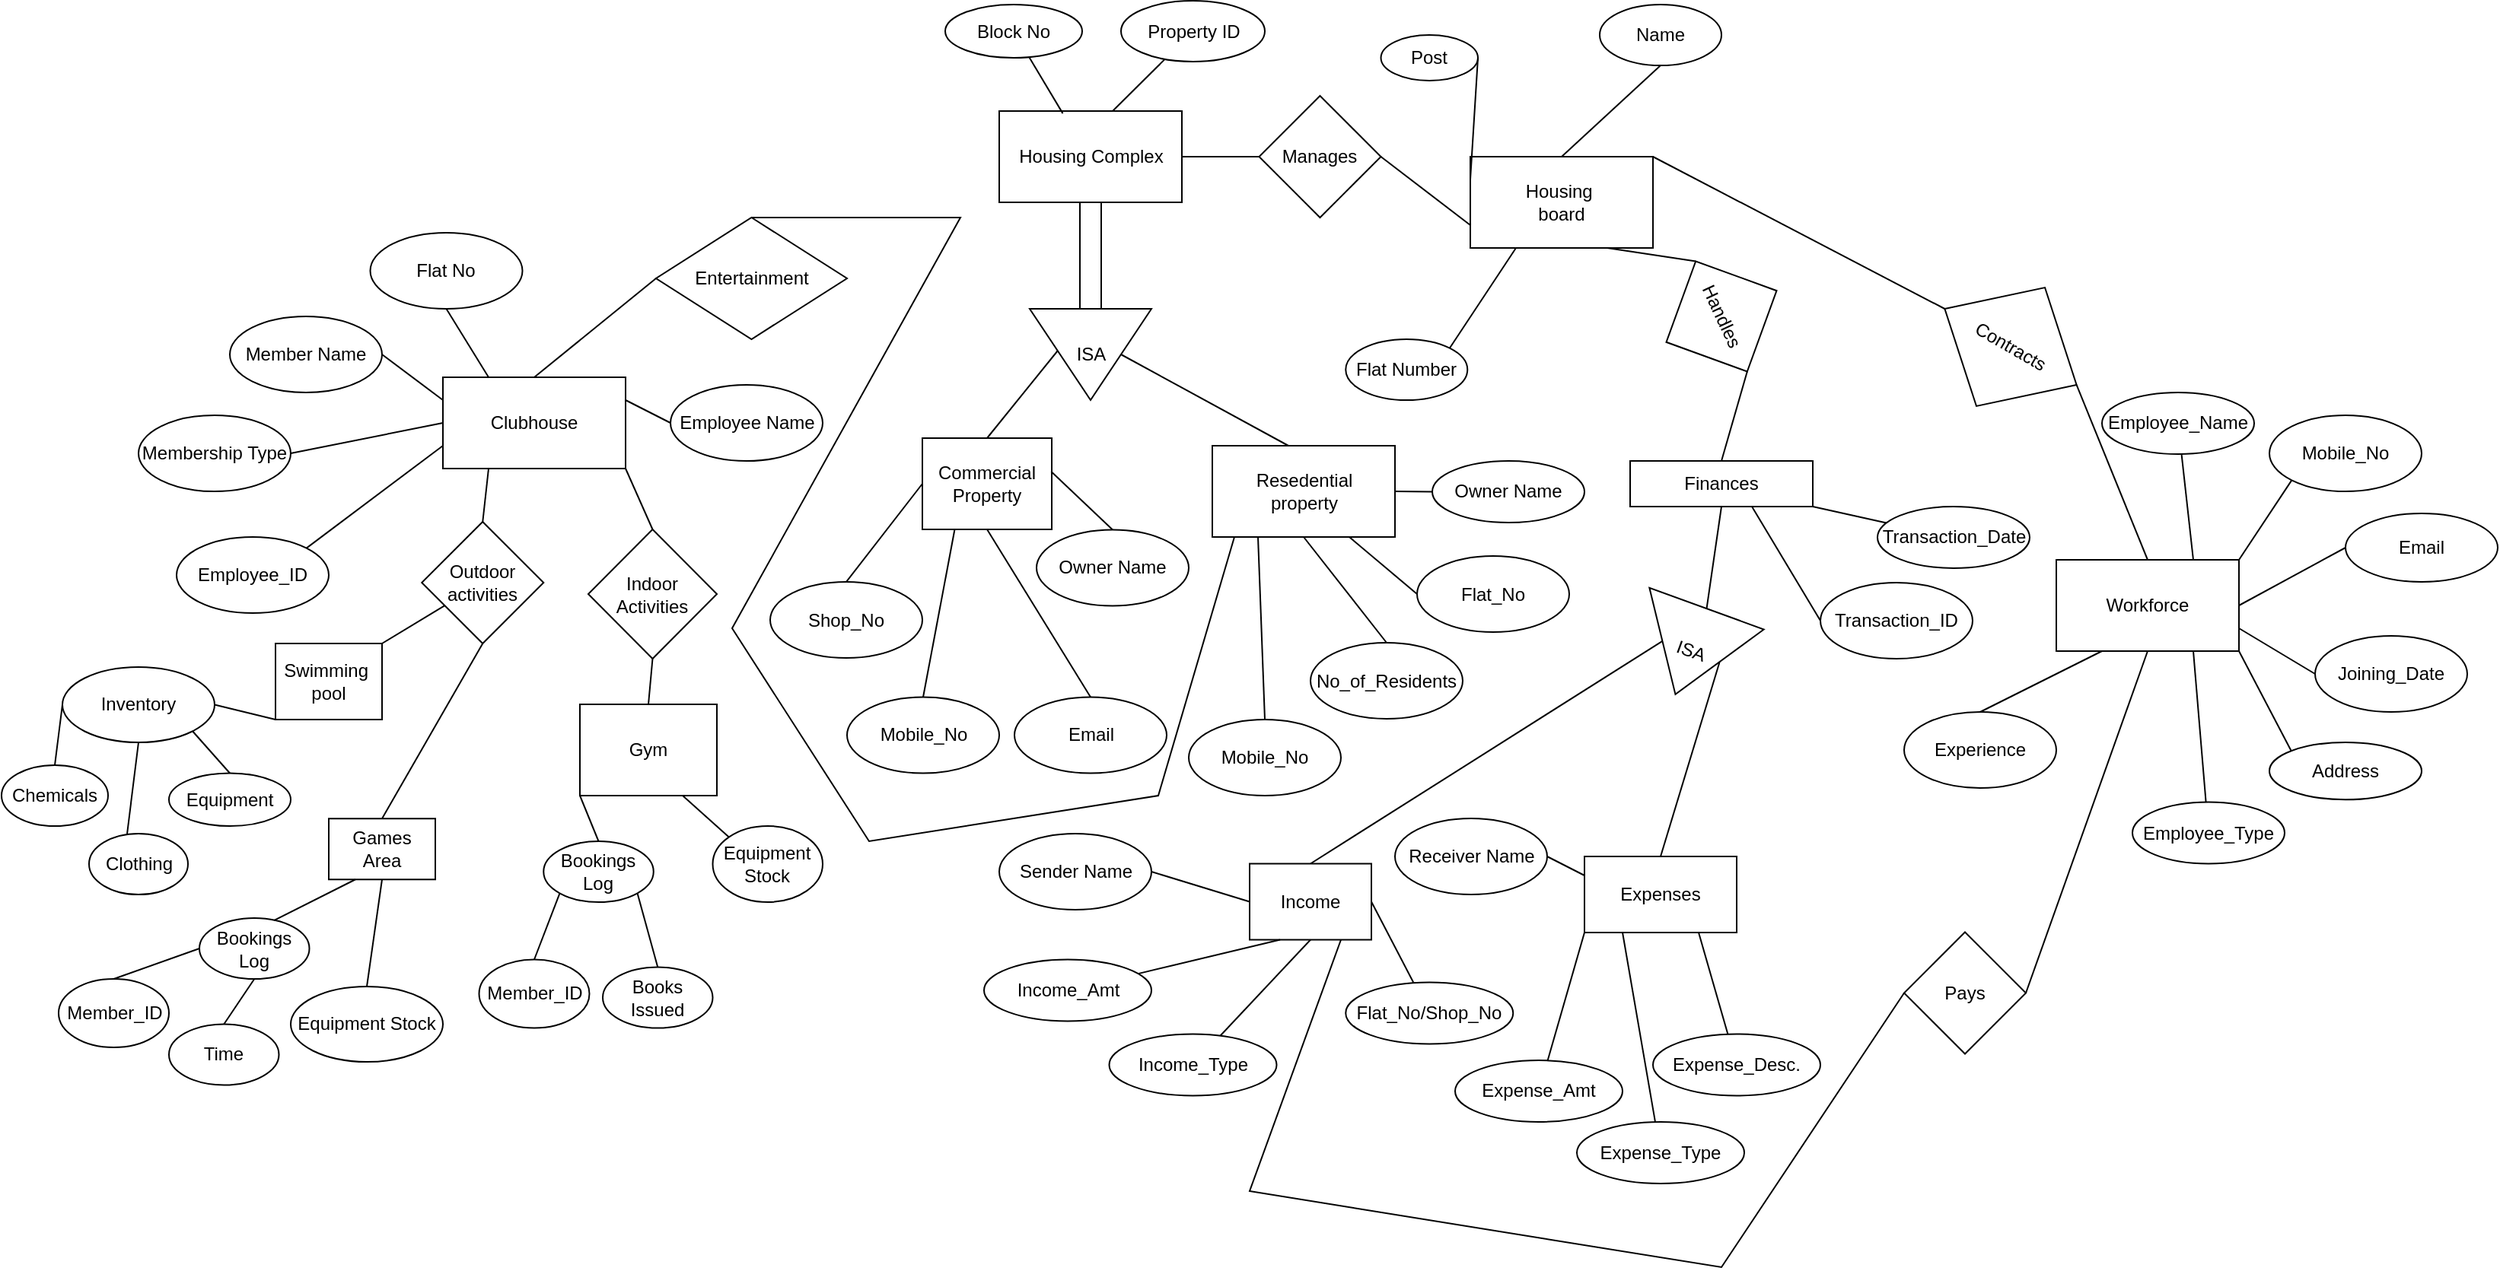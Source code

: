 <mxfile version="20.3.6"><diagram id="GrrqmvzbQlJo8eT6-Izo" name="Page-1"><mxGraphModel dx="3553" dy="5066" grid="1" gridSize="10" guides="1" tooltips="1" connect="1" arrows="1" fold="1" page="1" pageScale="1" pageWidth="850" pageHeight="1100" math="0" shadow="0"><root><mxCell id="0"/><mxCell id="1" parent="0"/><mxCell id="PuVZcGKVGXw3MjjZx_EF-1" value="Housing&amp;nbsp;&lt;br&gt;board" style="rounded=0;whiteSpace=wrap;html=1;" parent="1" vertex="1"><mxGeometry x="145" y="-2310" width="120" height="60" as="geometry"/></mxCell><mxCell id="PuVZcGKVGXw3MjjZx_EF-11" value="Resedential&lt;br&gt;complex" style="rounded=0;whiteSpace=wrap;html=1;" parent="1" vertex="1"><mxGeometry x="-164.5" y="-2340" width="120" height="60" as="geometry"/></mxCell><mxCell id="PuVZcGKVGXw3MjjZx_EF-12" value="" style="shape=link;html=1;rounded=0;width=14;" parent="1" source="PuVZcGKVGXw3MjjZx_EF-11" edge="1"><mxGeometry width="100" relative="1" as="geometry"><mxPoint x="-154.5" y="-2250" as="sourcePoint"/><mxPoint x="-104.5" y="-2210" as="targetPoint"/><Array as="points"><mxPoint x="-104.5" y="-2250"/></Array></mxGeometry></mxCell><mxCell id="PuVZcGKVGXw3MjjZx_EF-16" value="" style="endArrow=none;html=1;rounded=0;exitX=0.5;exitY=0;exitDx=0;exitDy=0;" parent="1" source="PuVZcGKVGXw3MjjZx_EF-18" edge="1"><mxGeometry width="50" height="50" relative="1" as="geometry"><mxPoint x="-214.5" y="-2120" as="sourcePoint"/><mxPoint x="-120" y="-2190" as="targetPoint"/></mxGeometry></mxCell><mxCell id="PuVZcGKVGXw3MjjZx_EF-17" value="" style="endArrow=none;html=1;rounded=0;entryX=0.5;entryY=0;entryDx=0;entryDy=0;" parent="1" target="bOsGLk8aY9KT2irfyi9h-83" edge="1"><mxGeometry width="50" height="50" relative="1" as="geometry"><mxPoint x="25.5" y="-2120" as="sourcePoint"/><mxPoint x="-79.5" y="-2180" as="targetPoint"/></mxGeometry></mxCell><mxCell id="PuVZcGKVGXw3MjjZx_EF-18" value="Commercial&lt;br&gt;Property" style="rounded=0;whiteSpace=wrap;html=1;" parent="1" vertex="1"><mxGeometry x="-215" y="-2125" width="85" height="60" as="geometry"/></mxCell><mxCell id="PuVZcGKVGXw3MjjZx_EF-19" value="Resedential&lt;br&gt;property" style="rounded=0;whiteSpace=wrap;html=1;" parent="1" vertex="1"><mxGeometry x="-24.5" y="-2120" width="120" height="60" as="geometry"/></mxCell><mxCell id="FrL_WrzNwJf5T7NDguSS-8" value="Housing Complex" style="rounded=0;whiteSpace=wrap;html=1;" parent="1" vertex="1"><mxGeometry x="-164.5" y="-2340" width="120" height="60" as="geometry"/></mxCell><mxCell id="FrL_WrzNwJf5T7NDguSS-9" value="" style="shape=link;html=1;rounded=0;width=14;" parent="1" source="FrL_WrzNwJf5T7NDguSS-8" target="bOsGLk8aY9KT2irfyi9h-83" edge="1"><mxGeometry width="100" relative="1" as="geometry"><mxPoint x="-154.5" y="-2250" as="sourcePoint"/><mxPoint x="-104.5" y="-2210" as="targetPoint"/><Array as="points"><mxPoint x="-104.5" y="-2250"/></Array></mxGeometry></mxCell><mxCell id="FrL_WrzNwJf5T7NDguSS-14" value="" style="endArrow=none;html=1;rounded=0;exitX=0.5;exitY=0;exitDx=0;exitDy=0;" parent="1" source="FrL_WrzNwJf5T7NDguSS-17" edge="1"><mxGeometry width="50" height="50" relative="1" as="geometry"><mxPoint x="-324.5" y="-2040.5" as="sourcePoint"/><mxPoint x="-10" y="-2060" as="targetPoint"/><Array as="points"><mxPoint x="-190" y="-2270"/><mxPoint x="-340" y="-2000"/><mxPoint x="-250" y="-1860"/><mxPoint x="-60" y="-1890"/></Array></mxGeometry></mxCell><mxCell id="FrL_WrzNwJf5T7NDguSS-17" value="Entertainment" style="rhombus;whiteSpace=wrap;html=1;" parent="1" vertex="1"><mxGeometry x="-390" y="-2270" width="125.5" height="80" as="geometry"/></mxCell><mxCell id="FrL_WrzNwJf5T7NDguSS-19" value="Clubhouse" style="whiteSpace=wrap;html=1;" parent="1" vertex="1"><mxGeometry x="-530" y="-2165" width="120" height="60" as="geometry"/></mxCell><mxCell id="FrL_WrzNwJf5T7NDguSS-20" value="Outdoor&lt;br&gt;activities" style="rhombus;whiteSpace=wrap;html=1;" parent="1" vertex="1"><mxGeometry x="-543.87" y="-2070" width="80" height="80" as="geometry"/></mxCell><mxCell id="FrL_WrzNwJf5T7NDguSS-21" value="Indoor&lt;br&gt;Activities" style="rhombus;whiteSpace=wrap;html=1;rotation=0;" parent="1" vertex="1"><mxGeometry x="-434.51" y="-2065" width="84.51" height="85" as="geometry"/></mxCell><mxCell id="FrL_WrzNwJf5T7NDguSS-28" value="Manages" style="rhombus;whiteSpace=wrap;html=1;rounded=0;" parent="1" vertex="1"><mxGeometry x="6.25" y="-2350" width="80" height="80" as="geometry"/></mxCell><mxCell id="FrL_WrzNwJf5T7NDguSS-31" value="" style="endArrow=none;html=1;rounded=0;entryX=0.25;entryY=1;entryDx=0;entryDy=0;exitX=0.5;exitY=0;exitDx=0;exitDy=0;" parent="1" source="FrL_WrzNwJf5T7NDguSS-20" target="FrL_WrzNwJf5T7NDguSS-19" edge="1"><mxGeometry width="50" height="50" relative="1" as="geometry"><mxPoint x="-414.5" y="-1850.5" as="sourcePoint"/><mxPoint x="-364.5" y="-1900.5" as="targetPoint"/></mxGeometry></mxCell><mxCell id="FrL_WrzNwJf5T7NDguSS-32" value="" style="endArrow=none;html=1;rounded=0;exitX=1;exitY=1;exitDx=0;exitDy=0;entryX=0.5;entryY=0;entryDx=0;entryDy=0;" parent="1" source="FrL_WrzNwJf5T7NDguSS-19" target="FrL_WrzNwJf5T7NDguSS-21" edge="1"><mxGeometry width="50" height="50" relative="1" as="geometry"><mxPoint x="-264.5" y="-1880.5" as="sourcePoint"/><mxPoint x="-244.5" y="-1860.5" as="targetPoint"/></mxGeometry></mxCell><mxCell id="FrL_WrzNwJf5T7NDguSS-33" value="" style="endArrow=none;html=1;rounded=0;entryX=0;entryY=0.5;entryDx=0;entryDy=0;exitX=0.5;exitY=0;exitDx=0;exitDy=0;" parent="1" source="FrL_WrzNwJf5T7NDguSS-19" target="FrL_WrzNwJf5T7NDguSS-17" edge="1"><mxGeometry width="50" height="50" relative="1" as="geometry"><mxPoint x="-324.5" y="-1940.5" as="sourcePoint"/><mxPoint x="-274.5" y="-1990.5" as="targetPoint"/></mxGeometry></mxCell><mxCell id="FrL_WrzNwJf5T7NDguSS-40" value="" style="endArrow=none;html=1;rounded=0;exitX=0;exitY=0.75;exitDx=0;exitDy=0;entryX=1;entryY=0.5;entryDx=0;entryDy=0;" parent="1" source="PuVZcGKVGXw3MjjZx_EF-1" target="FrL_WrzNwJf5T7NDguSS-28" edge="1"><mxGeometry width="50" height="50" relative="1" as="geometry"><mxPoint x="-304.5" y="-2270" as="sourcePoint"/><mxPoint x="-254.5" y="-2320" as="targetPoint"/></mxGeometry></mxCell><mxCell id="FrL_WrzNwJf5T7NDguSS-41" value="" style="endArrow=none;html=1;rounded=0;entryX=1;entryY=0.5;entryDx=0;entryDy=0;exitX=0;exitY=0.5;exitDx=0;exitDy=0;" parent="1" source="FrL_WrzNwJf5T7NDguSS-28" target="FrL_WrzNwJf5T7NDguSS-8" edge="1"><mxGeometry width="50" height="50" relative="1" as="geometry"><mxPoint x="50" y="-2280" as="sourcePoint"/><mxPoint x="-134.5" y="-2360" as="targetPoint"/></mxGeometry></mxCell><mxCell id="FrL_WrzNwJf5T7NDguSS-45" value="Games&lt;br&gt;Area" style="whiteSpace=wrap;html=1;" parent="1" vertex="1"><mxGeometry x="-605" y="-1874.87" width="70" height="40" as="geometry"/></mxCell><mxCell id="FrL_WrzNwJf5T7NDguSS-48" value="" style="endArrow=none;html=1;rounded=0;entryX=0.5;entryY=0;entryDx=0;entryDy=0;exitX=0.5;exitY=1;exitDx=0;exitDy=0;" parent="1" source="FrL_WrzNwJf5T7NDguSS-20" target="FrL_WrzNwJf5T7NDguSS-45" edge="1"><mxGeometry width="50" height="50" relative="1" as="geometry"><mxPoint x="-364.5" y="-1820" as="sourcePoint"/><mxPoint x="-364.5" y="-1800" as="targetPoint"/></mxGeometry></mxCell><mxCell id="FrL_WrzNwJf5T7NDguSS-52" value="" style="endArrow=none;html=1;rounded=0;exitX=0.5;exitY=0;exitDx=0;exitDy=0;entryX=0.5;entryY=1;entryDx=0;entryDy=0;" parent="1" source="FrL_WrzNwJf5T7NDguSS-54" target="FrL_WrzNwJf5T7NDguSS-21" edge="1"><mxGeometry width="50" height="50" relative="1" as="geometry"><mxPoint x="-204.5" y="-1780" as="sourcePoint"/><mxPoint x="-204.5" y="-1820.5" as="targetPoint"/></mxGeometry></mxCell><mxCell id="FrL_WrzNwJf5T7NDguSS-54" value="Gym" style="rounded=0;whiteSpace=wrap;html=1;" parent="1" vertex="1"><mxGeometry x="-440" y="-1950" width="90" height="60" as="geometry"/></mxCell><mxCell id="FrL_WrzNwJf5T7NDguSS-67" value="Swimming&amp;nbsp;&lt;br&gt;pool" style="rounded=0;whiteSpace=wrap;html=1;rotation=0;" parent="1" vertex="1"><mxGeometry x="-640" y="-1990" width="70" height="50" as="geometry"/></mxCell><mxCell id="FrL_WrzNwJf5T7NDguSS-71" value="" style="endArrow=none;html=1;rounded=0;exitX=0.75;exitY=1;exitDx=0;exitDy=0;entryX=0;entryY=0.5;entryDx=0;entryDy=0;" parent="1" source="PuVZcGKVGXw3MjjZx_EF-1" target="FrL_WrzNwJf5T7NDguSS-72" edge="1"><mxGeometry width="50" height="50" relative="1" as="geometry"><mxPoint x="-124.5" y="-2070" as="sourcePoint"/><mxPoint x="35.5" y="-2310" as="targetPoint"/></mxGeometry></mxCell><mxCell id="FrL_WrzNwJf5T7NDguSS-72" value="Handles" style="rhombus;whiteSpace=wrap;html=1;rotation=65;" parent="1" vertex="1"><mxGeometry x="270" y="-2245" width="80" height="80" as="geometry"/></mxCell><mxCell id="FrL_WrzNwJf5T7NDguSS-73" value="" style="endArrow=none;html=1;rounded=0;entryX=1;entryY=0.5;entryDx=0;entryDy=0;exitX=0.5;exitY=0;exitDx=0;exitDy=0;" parent="1" source="FrL_WrzNwJf5T7NDguSS-74" target="FrL_WrzNwJf5T7NDguSS-72" edge="1"><mxGeometry width="50" height="50" relative="1" as="geometry"><mxPoint x="365.5" y="-2230" as="sourcePoint"/><mxPoint x="365.5" y="-2270" as="targetPoint"/></mxGeometry></mxCell><mxCell id="FrL_WrzNwJf5T7NDguSS-74" value="Finances" style="rounded=0;whiteSpace=wrap;html=1;" parent="1" vertex="1"><mxGeometry x="250" y="-2110" width="120" height="30" as="geometry"/></mxCell><mxCell id="FrL_WrzNwJf5T7NDguSS-76" value="" style="endArrow=none;html=1;rounded=0;exitX=0.5;exitY=1;exitDx=0;exitDy=0;entryX=0;entryY=0.5;entryDx=0;entryDy=0;" parent="1" source="FrL_WrzNwJf5T7NDguSS-74" target="FrL_WrzNwJf5T7NDguSS-77" edge="1"><mxGeometry width="50" height="50" relative="1" as="geometry"><mxPoint x="-124.5" y="-2070" as="sourcePoint"/><mxPoint x="365.5" y="-2170" as="targetPoint"/></mxGeometry></mxCell><mxCell id="FrL_WrzNwJf5T7NDguSS-77" value="ISA" style="triangle;whiteSpace=wrap;html=1;direction=south;rotation=20;" parent="1" vertex="1"><mxGeometry x="250" y="-2014.75" width="80" height="60" as="geometry"/></mxCell><mxCell id="FrL_WrzNwJf5T7NDguSS-78" value="" style="endArrow=none;html=1;rounded=0;entryX=0.5;entryY=1;entryDx=0;entryDy=0;exitX=0.5;exitY=0;exitDx=0;exitDy=0;" parent="1" source="bOsGLk8aY9KT2irfyi9h-8" target="FrL_WrzNwJf5T7NDguSS-77" edge="1"><mxGeometry width="50" height="50" relative="1" as="geometry"><mxPoint x="170" y="-1940" as="sourcePoint"/><mxPoint x="-74.5" y="-2290" as="targetPoint"/></mxGeometry></mxCell><mxCell id="FrL_WrzNwJf5T7NDguSS-80" value="" style="endArrow=none;html=1;rounded=0;entryX=0.5;entryY=0;entryDx=0;entryDy=0;exitX=0.5;exitY=0;exitDx=0;exitDy=0;" parent="1" source="bOsGLk8aY9KT2irfyi9h-10" target="FrL_WrzNwJf5T7NDguSS-77" edge="1"><mxGeometry width="50" height="50" relative="1" as="geometry"><mxPoint x="390" y="-1960" as="sourcePoint"/><mxPoint x="400" y="-2140" as="targetPoint"/></mxGeometry></mxCell><mxCell id="bOsGLk8aY9KT2irfyi9h-2" value="" style="endArrow=none;html=1;rounded=0;exitX=1;exitY=0;exitDx=0;exitDy=0;" parent="1" source="FrL_WrzNwJf5T7NDguSS-67" target="FrL_WrzNwJf5T7NDguSS-20" edge="1"><mxGeometry width="50" height="50" relative="1" as="geometry"><mxPoint x="-270" y="-1890" as="sourcePoint"/><mxPoint x="-430" y="-1890" as="targetPoint"/></mxGeometry></mxCell><mxCell id="bOsGLk8aY9KT2irfyi9h-8" value="Income" style="rounded=0;whiteSpace=wrap;html=1;" parent="1" vertex="1"><mxGeometry y="-1845.25" width="80" height="50" as="geometry"/></mxCell><mxCell id="bOsGLk8aY9KT2irfyi9h-10" value="Expenses" style="rounded=0;whiteSpace=wrap;html=1;" parent="1" vertex="1"><mxGeometry x="220" y="-1850" width="100" height="50" as="geometry"/></mxCell><mxCell id="bOsGLk8aY9KT2irfyi9h-11" value="Contracts" style="rhombus;whiteSpace=wrap;html=1;rotation=30;" parent="1" vertex="1"><mxGeometry x="450" y="-2230" width="100" height="90" as="geometry"/></mxCell><mxCell id="bOsGLk8aY9KT2irfyi9h-12" value="" style="endArrow=none;html=1;rounded=0;exitX=1;exitY=0;exitDx=0;exitDy=0;entryX=0;entryY=0.5;entryDx=0;entryDy=0;" parent="1" source="PuVZcGKVGXw3MjjZx_EF-1" target="bOsGLk8aY9KT2irfyi9h-11" edge="1"><mxGeometry width="50" height="50" relative="1" as="geometry"><mxPoint x="240" y="-2110" as="sourcePoint"/><mxPoint x="290" y="-2160" as="targetPoint"/><Array as="points"/></mxGeometry></mxCell><mxCell id="bOsGLk8aY9KT2irfyi9h-13" value="Workforce" style="rounded=0;whiteSpace=wrap;html=1;" parent="1" vertex="1"><mxGeometry x="530" y="-2045" width="120" height="60" as="geometry"/></mxCell><mxCell id="bOsGLk8aY9KT2irfyi9h-14" value="" style="endArrow=none;html=1;rounded=0;entryX=1;entryY=0.5;entryDx=0;entryDy=0;exitX=0.5;exitY=0;exitDx=0;exitDy=0;" parent="1" source="bOsGLk8aY9KT2irfyi9h-13" target="bOsGLk8aY9KT2irfyi9h-11" edge="1"><mxGeometry width="50" height="50" relative="1" as="geometry"><mxPoint x="400" y="-1980" as="sourcePoint"/><mxPoint x="450" y="-2030" as="targetPoint"/></mxGeometry></mxCell><mxCell id="bOsGLk8aY9KT2irfyi9h-29" value="Property ID" style="ellipse;whiteSpace=wrap;html=1;" parent="1" vertex="1"><mxGeometry x="-84.5" y="-2412.5" width="94.5" height="40" as="geometry"/></mxCell><mxCell id="bOsGLk8aY9KT2irfyi9h-30" value="Block No" style="ellipse;whiteSpace=wrap;html=1;" parent="1" vertex="1"><mxGeometry x="-200" y="-2410" width="90" height="35" as="geometry"/></mxCell><mxCell id="bOsGLk8aY9KT2irfyi9h-33" value="Name" style="ellipse;whiteSpace=wrap;html=1;" parent="1" vertex="1"><mxGeometry x="230" y="-2410" width="80" height="40" as="geometry"/></mxCell><mxCell id="bOsGLk8aY9KT2irfyi9h-37" value="" style="endArrow=none;html=1;rounded=0;exitX=0.348;exitY=0.026;exitDx=0;exitDy=0;exitPerimeter=0;" parent="1" source="FrL_WrzNwJf5T7NDguSS-8" target="bOsGLk8aY9KT2irfyi9h-30" edge="1"><mxGeometry width="50" height="50" relative="1" as="geometry"><mxPoint x="-126.69" y="-2394.291" as="sourcePoint"/><mxPoint x="-140" y="-2290" as="targetPoint"/></mxGeometry></mxCell><mxCell id="bOsGLk8aY9KT2irfyi9h-39" value="" style="endArrow=none;html=1;rounded=0;" parent="1" target="bOsGLk8aY9KT2irfyi9h-29" edge="1"><mxGeometry width="50" height="50" relative="1" as="geometry"><mxPoint x="-90" y="-2340" as="sourcePoint"/><mxPoint x="-140" y="-2290" as="targetPoint"/></mxGeometry></mxCell><mxCell id="bOsGLk8aY9KT2irfyi9h-40" value="" style="endArrow=none;html=1;rounded=0;exitX=0.5;exitY=1;exitDx=0;exitDy=0;entryX=0.5;entryY=0;entryDx=0;entryDy=0;" parent="1" source="bOsGLk8aY9KT2irfyi9h-33" target="PuVZcGKVGXw3MjjZx_EF-1" edge="1"><mxGeometry width="50" height="50" relative="1" as="geometry"><mxPoint x="-420" y="-2250" as="sourcePoint"/><mxPoint x="-370" y="-2300" as="targetPoint"/></mxGeometry></mxCell><mxCell id="bOsGLk8aY9KT2irfyi9h-41" value="" style="endArrow=none;html=1;rounded=0;exitX=1;exitY=0;exitDx=0;exitDy=0;entryX=0.25;entryY=1;entryDx=0;entryDy=0;" parent="1" source="bOsGLk8aY9KT2irfyi9h-42" target="PuVZcGKVGXw3MjjZx_EF-1" edge="1"><mxGeometry width="50" height="50" relative="1" as="geometry"><mxPoint x="-410" y="-2240" as="sourcePoint"/><mxPoint x="-384.5" y="-2270" as="targetPoint"/></mxGeometry></mxCell><mxCell id="bOsGLk8aY9KT2irfyi9h-42" value="Flat Number" style="ellipse;whiteSpace=wrap;html=1;" parent="1" vertex="1"><mxGeometry x="63.13" y="-2190" width="80" height="40" as="geometry"/></mxCell><mxCell id="bOsGLk8aY9KT2irfyi9h-45" value="Flat No" style="ellipse;whiteSpace=wrap;html=1;" parent="1" vertex="1"><mxGeometry x="-577.75" y="-2260" width="100" height="50" as="geometry"/></mxCell><mxCell id="bOsGLk8aY9KT2irfyi9h-46" value="Employee Name" style="ellipse;whiteSpace=wrap;html=1;" parent="1" vertex="1"><mxGeometry x="-380.5" y="-2160" width="100" height="50" as="geometry"/></mxCell><mxCell id="bOsGLk8aY9KT2irfyi9h-47" value="Member Name" style="ellipse;whiteSpace=wrap;html=1;" parent="1" vertex="1"><mxGeometry x="-670" y="-2205" width="100" height="50" as="geometry"/></mxCell><mxCell id="bOsGLk8aY9KT2irfyi9h-48" value="Membership Type" style="ellipse;whiteSpace=wrap;html=1;" parent="1" vertex="1"><mxGeometry x="-730" y="-2140" width="100" height="50" as="geometry"/></mxCell><mxCell id="bOsGLk8aY9KT2irfyi9h-49" value="Employee_ID" style="ellipse;whiteSpace=wrap;html=1;" parent="1" vertex="1"><mxGeometry x="-705" y="-2060" width="100" height="50" as="geometry"/></mxCell><mxCell id="bOsGLk8aY9KT2irfyi9h-50" value="" style="endArrow=none;html=1;rounded=0;entryX=0;entryY=0.5;entryDx=0;entryDy=0;exitX=1;exitY=0.5;exitDx=0;exitDy=0;" parent="1" source="bOsGLk8aY9KT2irfyi9h-48" target="FrL_WrzNwJf5T7NDguSS-19" edge="1"><mxGeometry width="50" height="50" relative="1" as="geometry"><mxPoint x="-700" y="-2030" as="sourcePoint"/><mxPoint x="-650" y="-2080" as="targetPoint"/></mxGeometry></mxCell><mxCell id="bOsGLk8aY9KT2irfyi9h-51" value="" style="endArrow=none;html=1;rounded=0;entryX=0;entryY=0.25;entryDx=0;entryDy=0;exitX=1;exitY=0.5;exitDx=0;exitDy=0;" parent="1" source="bOsGLk8aY9KT2irfyi9h-47" target="FrL_WrzNwJf5T7NDguSS-19" edge="1"><mxGeometry width="50" height="50" relative="1" as="geometry"><mxPoint x="-654.645" y="-2022.678" as="sourcePoint"/><mxPoint x="-500" y="-2040" as="targetPoint"/></mxGeometry></mxCell><mxCell id="bOsGLk8aY9KT2irfyi9h-52" value="" style="endArrow=none;html=1;rounded=0;entryX=0;entryY=0.75;entryDx=0;entryDy=0;exitX=1;exitY=0;exitDx=0;exitDy=0;" parent="1" source="bOsGLk8aY9KT2irfyi9h-49" target="FrL_WrzNwJf5T7NDguSS-19" edge="1"><mxGeometry width="50" height="50" relative="1" as="geometry"><mxPoint x="-644.645" y="-2012.678" as="sourcePoint"/><mxPoint x="-490" y="-2030.0" as="targetPoint"/></mxGeometry></mxCell><mxCell id="bOsGLk8aY9KT2irfyi9h-53" value="" style="endArrow=none;html=1;rounded=0;entryX=0.25;entryY=0;entryDx=0;entryDy=0;exitX=0.5;exitY=1;exitDx=0;exitDy=0;" parent="1" source="bOsGLk8aY9KT2irfyi9h-45" target="FrL_WrzNwJf5T7NDguSS-19" edge="1"><mxGeometry width="50" height="50" relative="1" as="geometry"><mxPoint x="-634.645" y="-2002.678" as="sourcePoint"/><mxPoint x="-480" y="-2020" as="targetPoint"/></mxGeometry></mxCell><mxCell id="bOsGLk8aY9KT2irfyi9h-55" value="" style="endArrow=none;html=1;rounded=0;entryX=0;entryY=0.5;entryDx=0;entryDy=0;exitX=1;exitY=0.25;exitDx=0;exitDy=0;" parent="1" source="FrL_WrzNwJf5T7NDguSS-19" target="bOsGLk8aY9KT2irfyi9h-46" edge="1"><mxGeometry width="50" height="50" relative="1" as="geometry"><mxPoint x="-560" y="-2020" as="sourcePoint"/><mxPoint x="-510" y="-2070" as="targetPoint"/></mxGeometry></mxCell><mxCell id="bOsGLk8aY9KT2irfyi9h-58" value="" style="endArrow=none;html=1;rounded=0;entryX=0.5;entryY=1;entryDx=0;entryDy=0;exitX=0.385;exitY=0;exitDx=0;exitDy=0;exitPerimeter=0;" parent="1" source="bOsGLk8aY9KT2irfyi9h-64" target="bOsGLk8aY9KT2irfyi9h-59" edge="1"><mxGeometry width="50" height="50" relative="1" as="geometry"><mxPoint x="-714.645" y="-1891.838" as="sourcePoint"/><mxPoint x="-560" y="-1909.16" as="targetPoint"/></mxGeometry></mxCell><mxCell id="bOsGLk8aY9KT2irfyi9h-59" value="Inventory" style="ellipse;whiteSpace=wrap;html=1;" parent="1" vertex="1"><mxGeometry x="-780" y="-1974.5" width="100" height="49.5" as="geometry"/></mxCell><mxCell id="bOsGLk8aY9KT2irfyi9h-60" value="" style="endArrow=none;html=1;rounded=0;entryX=0;entryY=1;entryDx=0;entryDy=0;exitX=1;exitY=0.5;exitDx=0;exitDy=0;" parent="1" source="bOsGLk8aY9KT2irfyi9h-59" target="FrL_WrzNwJf5T7NDguSS-67" edge="1"><mxGeometry width="50" height="50" relative="1" as="geometry"><mxPoint x="-734.645" y="-1747.928" as="sourcePoint"/><mxPoint x="-580" y="-1765.25" as="targetPoint"/></mxGeometry></mxCell><mxCell id="bOsGLk8aY9KT2irfyi9h-63" value="Chemicals" style="ellipse;whiteSpace=wrap;html=1;" parent="1" vertex="1"><mxGeometry x="-820" y="-1910" width="70" height="40" as="geometry"/></mxCell><mxCell id="bOsGLk8aY9KT2irfyi9h-64" value="Clothing" style="ellipse;whiteSpace=wrap;html=1;" parent="1" vertex="1"><mxGeometry x="-762.5" y="-1865" width="65" height="40" as="geometry"/></mxCell><mxCell id="bOsGLk8aY9KT2irfyi9h-65" value="" style="endArrow=none;html=1;rounded=0;entryX=0;entryY=0.5;entryDx=0;entryDy=0;exitX=0.5;exitY=0;exitDx=0;exitDy=0;" parent="1" source="bOsGLk8aY9KT2irfyi9h-63" target="bOsGLk8aY9KT2irfyi9h-59" edge="1"><mxGeometry width="50" height="50" relative="1" as="geometry"><mxPoint x="-790" y="-2000" as="sourcePoint"/><mxPoint x="-490" y="-1770" as="targetPoint"/></mxGeometry></mxCell><mxCell id="bOsGLk8aY9KT2irfyi9h-67" value="Equipment" style="ellipse;whiteSpace=wrap;html=1;" parent="1" vertex="1"><mxGeometry x="-710" y="-1904.75" width="80" height="34.75" as="geometry"/></mxCell><mxCell id="bOsGLk8aY9KT2irfyi9h-68" value="" style="endArrow=none;html=1;rounded=0;entryX=0.5;entryY=0;entryDx=0;entryDy=0;exitX=1;exitY=1;exitDx=0;exitDy=0;" parent="1" source="bOsGLk8aY9KT2irfyi9h-59" target="bOsGLk8aY9KT2irfyi9h-67" edge="1"><mxGeometry width="50" height="50" relative="1" as="geometry"><mxPoint x="-650" y="-1770" as="sourcePoint"/><mxPoint x="-660" y="-1753" as="targetPoint"/></mxGeometry></mxCell><mxCell id="bOsGLk8aY9KT2irfyi9h-69" value="Bookings Log" style="ellipse;whiteSpace=wrap;html=1;" parent="1" vertex="1"><mxGeometry x="-690" y="-1809.5" width="72.25" height="40" as="geometry"/></mxCell><mxCell id="bOsGLk8aY9KT2irfyi9h-73" value="" style="endArrow=none;html=1;rounded=0;entryX=0.25;entryY=1;entryDx=0;entryDy=0;exitX=0.678;exitY=0.038;exitDx=0;exitDy=0;exitPerimeter=0;" parent="1" source="bOsGLk8aY9KT2irfyi9h-69" target="FrL_WrzNwJf5T7NDguSS-45" edge="1"><mxGeometry width="50" height="50" relative="1" as="geometry"><mxPoint x="-540" y="-1660" as="sourcePoint"/><mxPoint x="-490" y="-1710" as="targetPoint"/></mxGeometry></mxCell><mxCell id="bOsGLk8aY9KT2irfyi9h-83" value="ISA" style="triangle;whiteSpace=wrap;html=1;direction=south;" parent="1" vertex="1"><mxGeometry x="-144.5" y="-2210" width="80" height="60" as="geometry"/></mxCell><mxCell id="bOsGLk8aY9KT2irfyi9h-84" value="Bookings Log" style="ellipse;whiteSpace=wrap;html=1;" parent="1" vertex="1"><mxGeometry x="-463.87" y="-1860" width="72.25" height="40" as="geometry"/></mxCell><mxCell id="bOsGLk8aY9KT2irfyi9h-85" value="" style="endArrow=none;html=1;rounded=0;entryX=0;entryY=1;entryDx=0;entryDy=0;exitX=0.5;exitY=0;exitDx=0;exitDy=0;" parent="1" source="bOsGLk8aY9KT2irfyi9h-84" target="FrL_WrzNwJf5T7NDguSS-54" edge="1"><mxGeometry width="50" height="50" relative="1" as="geometry"><mxPoint x="-310" y="-1615" as="sourcePoint"/><mxPoint x="-430" y="-1905" as="targetPoint"/></mxGeometry></mxCell><mxCell id="bOsGLk8aY9KT2irfyi9h-88" value="" style="endArrow=none;html=1;rounded=0;entryX=0.75;entryY=1;entryDx=0;entryDy=0;exitX=0;exitY=0;exitDx=0;exitDy=0;" parent="1" source="bOsGLk8aY9KT2irfyi9h-89" target="FrL_WrzNwJf5T7NDguSS-54" edge="1"><mxGeometry width="50" height="50" relative="1" as="geometry"><mxPoint x="-320" y="-1850" as="sourcePoint"/><mxPoint x="-184.5" y="-1700.5" as="targetPoint"/></mxGeometry></mxCell><mxCell id="bOsGLk8aY9KT2irfyi9h-89" value="Equipment Stock" style="ellipse;whiteSpace=wrap;html=1;" parent="1" vertex="1"><mxGeometry x="-352.75" y="-1870" width="72.25" height="50" as="geometry"/></mxCell><mxCell id="pfm8AhIlhvZVFZ1LnWM4-6" value="Time" style="ellipse;whiteSpace=wrap;html=1;" parent="1" vertex="1"><mxGeometry x="-710" y="-1739.75" width="72.25" height="40" as="geometry"/></mxCell><mxCell id="pfm8AhIlhvZVFZ1LnWM4-7" value="Member_ID" style="ellipse;whiteSpace=wrap;html=1;" parent="1" vertex="1"><mxGeometry x="-782.5" y="-1769.5" width="72.5" height="45" as="geometry"/></mxCell><mxCell id="pfm8AhIlhvZVFZ1LnWM4-9" value="" style="endArrow=none;html=1;rounded=0;entryX=0.5;entryY=1;entryDx=0;entryDy=0;exitX=0.5;exitY=0;exitDx=0;exitDy=0;" parent="1" source="pfm8AhIlhvZVFZ1LnWM4-6" target="bOsGLk8aY9KT2irfyi9h-69" edge="1"><mxGeometry width="50" height="50" relative="1" as="geometry"><mxPoint x="-569.995" y="-1710" as="sourcePoint"/><mxPoint x="-557.125" y="-1745.583" as="targetPoint"/></mxGeometry></mxCell><mxCell id="pfm8AhIlhvZVFZ1LnWM4-10" value="" style="endArrow=none;html=1;rounded=0;entryX=0;entryY=0.5;entryDx=0;entryDy=0;exitX=0.5;exitY=0;exitDx=0;exitDy=0;" parent="1" source="pfm8AhIlhvZVFZ1LnWM4-7" target="bOsGLk8aY9KT2irfyi9h-69" edge="1"><mxGeometry width="50" height="50" relative="1" as="geometry"><mxPoint x="-559.995" y="-1700" as="sourcePoint"/><mxPoint x="-547.125" y="-1735.583" as="targetPoint"/></mxGeometry></mxCell><mxCell id="pfm8AhIlhvZVFZ1LnWM4-15" value="Equipment Stock" style="ellipse;whiteSpace=wrap;html=1;" parent="1" vertex="1"><mxGeometry x="-630" y="-1764.5" width="100" height="49.5" as="geometry"/></mxCell><mxCell id="pfm8AhIlhvZVFZ1LnWM4-19" value="" style="endArrow=none;html=1;rounded=0;entryX=0.5;entryY=1;entryDx=0;entryDy=0;exitX=0.5;exitY=0;exitDx=0;exitDy=0;" parent="1" source="pfm8AhIlhvZVFZ1LnWM4-15" target="FrL_WrzNwJf5T7NDguSS-45" edge="1"><mxGeometry width="50" height="50" relative="1" as="geometry"><mxPoint x="-554.645" y="-1542.928" as="sourcePoint"/><mxPoint x="-460" y="-1735" as="targetPoint"/></mxGeometry></mxCell><mxCell id="pfm8AhIlhvZVFZ1LnWM4-20" value="Books Issued" style="ellipse;whiteSpace=wrap;html=1;" parent="1" vertex="1"><mxGeometry x="-425" y="-1777.25" width="72.25" height="40" as="geometry"/></mxCell><mxCell id="pfm8AhIlhvZVFZ1LnWM4-21" value="" style="endArrow=none;html=1;rounded=0;entryX=1;entryY=1;entryDx=0;entryDy=0;exitX=0.5;exitY=0;exitDx=0;exitDy=0;" parent="1" source="pfm8AhIlhvZVFZ1LnWM4-20" target="bOsGLk8aY9KT2irfyi9h-84" edge="1"><mxGeometry width="50" height="50" relative="1" as="geometry"><mxPoint x="-312.245" y="-1670.37" as="sourcePoint"/><mxPoint x="-396.125" y="-1729.87" as="targetPoint"/></mxGeometry></mxCell><mxCell id="pfm8AhIlhvZVFZ1LnWM4-22" value="Member_ID" style="ellipse;whiteSpace=wrap;html=1;" parent="1" vertex="1"><mxGeometry x="-506.25" y="-1782.25" width="72.5" height="45" as="geometry"/></mxCell><mxCell id="pfm8AhIlhvZVFZ1LnWM4-23" value="" style="endArrow=none;html=1;rounded=0;entryX=0;entryY=1;entryDx=0;entryDy=0;exitX=0.5;exitY=0;exitDx=0;exitDy=0;" parent="1" source="pfm8AhIlhvZVFZ1LnWM4-22" target="bOsGLk8aY9KT2irfyi9h-84" edge="1"><mxGeometry width="50" height="50" relative="1" as="geometry"><mxPoint x="-302.245" y="-1660.37" as="sourcePoint"/><mxPoint x="-432.25" y="-1749.87" as="targetPoint"/></mxGeometry></mxCell><mxCell id="pfm8AhIlhvZVFZ1LnWM4-26" value="" style="endArrow=none;html=1;rounded=0;entryX=0.5;entryY=0;entryDx=0;entryDy=0;exitX=0;exitY=0.5;exitDx=0;exitDy=0;" parent="1" source="PuVZcGKVGXw3MjjZx_EF-18" target="pfm8AhIlhvZVFZ1LnWM4-27" edge="1"><mxGeometry width="50" height="50" relative="1" as="geometry"><mxPoint x="-224" y="-2055.5" as="sourcePoint"/><mxPoint x="-474.5" y="-1950.5" as="targetPoint"/></mxGeometry></mxCell><mxCell id="pfm8AhIlhvZVFZ1LnWM4-27" value="Shop_No" style="ellipse;whiteSpace=wrap;html=1;" parent="1" vertex="1"><mxGeometry x="-315" y="-2030.5" width="100" height="50" as="geometry"/></mxCell><mxCell id="pfm8AhIlhvZVFZ1LnWM4-28" value="Owner Name" style="ellipse;whiteSpace=wrap;html=1;" parent="1" vertex="1"><mxGeometry x="-140" y="-2064.75" width="100" height="50" as="geometry"/></mxCell><mxCell id="pfm8AhIlhvZVFZ1LnWM4-29" value="" style="endArrow=none;html=1;rounded=0;entryX=0.5;entryY=0;entryDx=0;entryDy=0;exitX=0.996;exitY=0.367;exitDx=0;exitDy=0;exitPerimeter=0;" parent="1" source="PuVZcGKVGXw3MjjZx_EF-18" target="pfm8AhIlhvZVFZ1LnWM4-28" edge="1"><mxGeometry width="50" height="50" relative="1" as="geometry"><mxPoint x="-5" y="-2109.5" as="sourcePoint"/><mxPoint x="-275" y="-1970" as="targetPoint"/></mxGeometry></mxCell><mxCell id="J1g_dK1CP7TU-KYQKk-Z-5" value="Flat_No" style="ellipse;whiteSpace=wrap;html=1;" parent="1" vertex="1"><mxGeometry x="110" y="-2047.5" width="100" height="50" as="geometry"/></mxCell><mxCell id="J1g_dK1CP7TU-KYQKk-Z-6" value="" style="endArrow=none;html=1;rounded=0;entryX=0;entryY=0.5;entryDx=0;entryDy=0;exitX=0.75;exitY=1;exitDx=0;exitDy=0;" parent="1" source="PuVZcGKVGXw3MjjZx_EF-19" target="J1g_dK1CP7TU-KYQKk-Z-5" edge="1"><mxGeometry width="50" height="50" relative="1" as="geometry"><mxPoint x="65" y="-2090" as="sourcePoint"/><mxPoint x="-194.5" y="-1965.5" as="targetPoint"/></mxGeometry></mxCell><mxCell id="J1g_dK1CP7TU-KYQKk-Z-7" value="Owner Name" style="ellipse;whiteSpace=wrap;html=1;" parent="1" vertex="1"><mxGeometry x="120" y="-2110" width="100" height="40.5" as="geometry"/></mxCell><mxCell id="J1g_dK1CP7TU-KYQKk-Z-8" value="" style="endArrow=none;html=1;rounded=0;exitX=1;exitY=0.5;exitDx=0;exitDy=0;" parent="1" source="PuVZcGKVGXw3MjjZx_EF-19" target="J1g_dK1CP7TU-KYQKk-Z-7" edge="1"><mxGeometry width="50" height="50" relative="1" as="geometry"><mxPoint x="149.66" y="-2097.98" as="sourcePoint"/><mxPoint x="120" y="-2080" as="targetPoint"/></mxGeometry></mxCell><mxCell id="J1g_dK1CP7TU-KYQKk-Z-9" value="Mobile_No" style="ellipse;whiteSpace=wrap;html=1;" parent="1" vertex="1"><mxGeometry x="-264.5" y="-1954.75" width="100" height="50" as="geometry"/></mxCell><mxCell id="J1g_dK1CP7TU-KYQKk-Z-10" value="" style="endArrow=none;html=1;rounded=0;exitX=0.25;exitY=1;exitDx=0;exitDy=0;entryX=0.5;entryY=0;entryDx=0;entryDy=0;" parent="1" source="PuVZcGKVGXw3MjjZx_EF-18" target="J1g_dK1CP7TU-KYQKk-Z-9" edge="1"><mxGeometry width="50" height="50" relative="1" as="geometry"><mxPoint x="-120.34" y="-2072.98" as="sourcePoint"/><mxPoint x="-190" y="-1960" as="targetPoint"/></mxGeometry></mxCell><mxCell id="J1g_dK1CP7TU-KYQKk-Z-11" value="Email" style="ellipse;whiteSpace=wrap;html=1;" parent="1" vertex="1"><mxGeometry x="-154.5" y="-1954.75" width="100" height="50" as="geometry"/></mxCell><mxCell id="J1g_dK1CP7TU-KYQKk-Z-12" value="" style="endArrow=none;html=1;rounded=0;exitX=0.5;exitY=1;exitDx=0;exitDy=0;entryX=0.5;entryY=0;entryDx=0;entryDy=0;" parent="1" source="PuVZcGKVGXw3MjjZx_EF-18" target="J1g_dK1CP7TU-KYQKk-Z-11" edge="1"><mxGeometry width="50" height="50" relative="1" as="geometry"><mxPoint x="-83.75" y="-2045" as="sourcePoint"/><mxPoint x="-80" y="-1960" as="targetPoint"/></mxGeometry></mxCell><mxCell id="J1g_dK1CP7TU-KYQKk-Z-13" value="No_of_Residents" style="ellipse;whiteSpace=wrap;html=1;" parent="1" vertex="1"><mxGeometry x="40" y="-1990.5" width="100" height="50" as="geometry"/></mxCell><mxCell id="J1g_dK1CP7TU-KYQKk-Z-14" value="Mobile_No" style="ellipse;whiteSpace=wrap;html=1;" parent="1" vertex="1"><mxGeometry x="-40" y="-1940" width="100" height="50" as="geometry"/></mxCell><mxCell id="J1g_dK1CP7TU-KYQKk-Z-15" value="" style="endArrow=none;html=1;rounded=0;entryX=0.5;entryY=0;entryDx=0;entryDy=0;exitX=0.25;exitY=1;exitDx=0;exitDy=0;" parent="1" source="PuVZcGKVGXw3MjjZx_EF-19" target="J1g_dK1CP7TU-KYQKk-Z-14" edge="1"><mxGeometry width="50" height="50" relative="1" as="geometry"><mxPoint y="-2060" as="sourcePoint"/><mxPoint x="34.5" y="-1945.25" as="targetPoint"/></mxGeometry></mxCell><mxCell id="J1g_dK1CP7TU-KYQKk-Z-16" value="" style="endArrow=none;html=1;rounded=0;exitX=0.5;exitY=1;exitDx=0;exitDy=0;entryX=0.5;entryY=0;entryDx=0;entryDy=0;" parent="1" source="PuVZcGKVGXw3MjjZx_EF-19" target="J1g_dK1CP7TU-KYQKk-Z-13" edge="1"><mxGeometry width="50" height="50" relative="1" as="geometry"><mxPoint x="52" y="-2030.25" as="sourcePoint"/><mxPoint x="144.5" y="-1945.25" as="targetPoint"/></mxGeometry></mxCell><mxCell id="J1g_dK1CP7TU-KYQKk-Z-17" value="Transaction_ID" style="ellipse;whiteSpace=wrap;html=1;" parent="1" vertex="1"><mxGeometry x="375" y="-2030" width="100" height="50" as="geometry"/></mxCell><mxCell id="J1g_dK1CP7TU-KYQKk-Z-18" value="" style="endArrow=none;html=1;rounded=0;entryX=0;entryY=0.5;entryDx=0;entryDy=0;" parent="1" target="J1g_dK1CP7TU-KYQKk-Z-17" edge="1"><mxGeometry width="50" height="50" relative="1" as="geometry"><mxPoint x="330" y="-2080" as="sourcePoint"/><mxPoint x="110" y="-1948.5" as="targetPoint"/></mxGeometry></mxCell><mxCell id="J1g_dK1CP7TU-KYQKk-Z-19" value="" style="endArrow=none;html=1;rounded=0;exitX=1;exitY=1;exitDx=0;exitDy=0;" parent="1" source="FrL_WrzNwJf5T7NDguSS-74" target="J1g_dK1CP7TU-KYQKk-Z-20" edge="1"><mxGeometry width="50" height="50" relative="1" as="geometry"><mxPoint x="400" y="-2073" as="sourcePoint"/><mxPoint x="424.5" y="-2063" as="targetPoint"/></mxGeometry></mxCell><mxCell id="J1g_dK1CP7TU-KYQKk-Z-20" value="Transaction_Date" style="ellipse;whiteSpace=wrap;html=1;" parent="1" vertex="1"><mxGeometry x="412.5" y="-2080" width="100" height="40.5" as="geometry"/></mxCell><mxCell id="J1g_dK1CP7TU-KYQKk-Z-21" value="Sender Name" style="ellipse;whiteSpace=wrap;html=1;" parent="1" vertex="1"><mxGeometry x="-164.5" y="-1865" width="100" height="50" as="geometry"/></mxCell><mxCell id="J1g_dK1CP7TU-KYQKk-Z-22" value="" style="endArrow=none;html=1;rounded=0;entryX=1;entryY=0.5;entryDx=0;entryDy=0;exitX=0;exitY=0.5;exitDx=0;exitDy=0;" parent="1" source="bOsGLk8aY9KT2irfyi9h-8" target="J1g_dK1CP7TU-KYQKk-Z-21" edge="1"><mxGeometry width="50" height="50" relative="1" as="geometry"><mxPoint x="-72.5" y="-1769.75" as="sourcePoint"/><mxPoint x="-292.5" y="-1638.25" as="targetPoint"/></mxGeometry></mxCell><mxCell id="J1g_dK1CP7TU-KYQKk-Z-23" value="Income_Amt" style="ellipse;whiteSpace=wrap;html=1;" parent="1" vertex="1"><mxGeometry x="-174.5" y="-1782.25" width="110" height="40.5" as="geometry"/></mxCell><mxCell id="J1g_dK1CP7TU-KYQKk-Z-24" value="" style="endArrow=none;html=1;rounded=0;exitX=0.25;exitY=1;exitDx=0;exitDy=0;" parent="1" source="bOsGLk8aY9KT2irfyi9h-8" target="J1g_dK1CP7TU-KYQKk-Z-23" edge="1"><mxGeometry width="50" height="50" relative="1" as="geometry"><mxPoint x="-32.5" y="-1769.75" as="sourcePoint"/><mxPoint x="22" y="-1752.75" as="targetPoint"/></mxGeometry></mxCell><mxCell id="J1g_dK1CP7TU-KYQKk-Z-25" value="" style="endArrow=none;html=1;rounded=0;exitX=0.5;exitY=1;exitDx=0;exitDy=0;" parent="1" source="bOsGLk8aY9KT2irfyi9h-8" target="J1g_dK1CP7TU-KYQKk-Z-26" edge="1"><mxGeometry width="50" height="50" relative="1" as="geometry"><mxPoint x="130" y="-1787.88" as="sourcePoint"/><mxPoint x="132" y="-1745.38" as="targetPoint"/></mxGeometry></mxCell><mxCell id="J1g_dK1CP7TU-KYQKk-Z-26" value="Income_Type" style="ellipse;whiteSpace=wrap;html=1;" parent="1" vertex="1"><mxGeometry x="-92.25" y="-1733.25" width="110" height="40.5" as="geometry"/></mxCell><mxCell id="J1g_dK1CP7TU-KYQKk-Z-27" value="Flat_No/Shop_No" style="ellipse;whiteSpace=wrap;html=1;" parent="1" vertex="1"><mxGeometry x="63.13" y="-1767.25" width="110" height="40.5" as="geometry"/></mxCell><mxCell id="J1g_dK1CP7TU-KYQKk-Z-28" value="" style="endArrow=none;html=1;rounded=0;exitX=1;exitY=0.5;exitDx=0;exitDy=0;" parent="1" source="bOsGLk8aY9KT2irfyi9h-8" target="J1g_dK1CP7TU-KYQKk-Z-27" edge="1"><mxGeometry width="50" height="50" relative="1" as="geometry"><mxPoint x="110" y="-1840.5" as="sourcePoint"/><mxPoint x="202" y="-1790.63" as="targetPoint"/></mxGeometry></mxCell><mxCell id="J1g_dK1CP7TU-KYQKk-Z-29" value="Receiver Name" style="ellipse;whiteSpace=wrap;html=1;" parent="1" vertex="1"><mxGeometry x="95.5" y="-1875" width="100" height="50" as="geometry"/></mxCell><mxCell id="J1g_dK1CP7TU-KYQKk-Z-30" value="" style="endArrow=none;html=1;rounded=0;entryX=1;entryY=0.5;entryDx=0;entryDy=0;exitX=0;exitY=0.25;exitDx=0;exitDy=0;" parent="1" source="bOsGLk8aY9KT2irfyi9h-10" target="J1g_dK1CP7TU-KYQKk-Z-29" edge="1"><mxGeometry width="50" height="50" relative="1" as="geometry"><mxPoint x="340" y="-1811.5" as="sourcePoint"/><mxPoint x="47.5" y="-1629.5" as="targetPoint"/></mxGeometry></mxCell><mxCell id="J1g_dK1CP7TU-KYQKk-Z-31" value="Expense_Amt" style="ellipse;whiteSpace=wrap;html=1;" parent="1" vertex="1"><mxGeometry x="135" y="-1716" width="110" height="40.5" as="geometry"/></mxCell><mxCell id="J1g_dK1CP7TU-KYQKk-Z-32" value="" style="endArrow=none;html=1;rounded=0;exitX=0;exitY=1;exitDx=0;exitDy=0;" parent="1" source="bOsGLk8aY9KT2irfyi9h-10" target="J1g_dK1CP7TU-KYQKk-Z-31" edge="1"><mxGeometry width="50" height="50" relative="1" as="geometry"><mxPoint x="360" y="-1786.5" as="sourcePoint"/><mxPoint x="362" y="-1744" as="targetPoint"/></mxGeometry></mxCell><mxCell id="J1g_dK1CP7TU-KYQKk-Z-33" value="Expense_Type" style="ellipse;whiteSpace=wrap;html=1;" parent="1" vertex="1"><mxGeometry x="215" y="-1675.5" width="110" height="40.5" as="geometry"/></mxCell><mxCell id="J1g_dK1CP7TU-KYQKk-Z-34" value="" style="endArrow=none;html=1;rounded=0;exitX=0.25;exitY=1;exitDx=0;exitDy=0;" parent="1" source="bOsGLk8aY9KT2irfyi9h-10" target="J1g_dK1CP7TU-KYQKk-Z-33" edge="1"><mxGeometry width="50" height="50" relative="1" as="geometry"><mxPoint x="380" y="-1786.5" as="sourcePoint"/><mxPoint x="472" y="-1736.63" as="targetPoint"/></mxGeometry></mxCell><mxCell id="J1g_dK1CP7TU-KYQKk-Z-37" value="Expense_Desc." style="ellipse;whiteSpace=wrap;html=1;" parent="1" vertex="1"><mxGeometry x="265" y="-1733.25" width="110" height="40.5" as="geometry"/></mxCell><mxCell id="J1g_dK1CP7TU-KYQKk-Z-38" value="" style="endArrow=none;html=1;rounded=0;exitX=0.75;exitY=1;exitDx=0;exitDy=0;" parent="1" source="bOsGLk8aY9KT2irfyi9h-10" target="J1g_dK1CP7TU-KYQKk-Z-37" edge="1"><mxGeometry width="50" height="50" relative="1" as="geometry"><mxPoint x="255" y="-1790" as="sourcePoint"/><mxPoint x="482" y="-1726.63" as="targetPoint"/></mxGeometry></mxCell><mxCell id="J1g_dK1CP7TU-KYQKk-Z-40" value="Experience" style="ellipse;whiteSpace=wrap;html=1;" parent="1" vertex="1"><mxGeometry x="430" y="-1945" width="100" height="50" as="geometry"/></mxCell><mxCell id="J1g_dK1CP7TU-KYQKk-Z-41" value="" style="endArrow=none;html=1;rounded=0;entryX=0.5;entryY=0;entryDx=0;entryDy=0;exitX=0.25;exitY=1;exitDx=0;exitDy=0;" parent="1" source="bOsGLk8aY9KT2irfyi9h-13" target="J1g_dK1CP7TU-KYQKk-Z-40" edge="1"><mxGeometry width="50" height="50" relative="1" as="geometry"><mxPoint x="690.5" y="-2097.5" as="sourcePoint"/><mxPoint x="470.5" y="-1966" as="targetPoint"/></mxGeometry></mxCell><mxCell id="J1g_dK1CP7TU-KYQKk-Z-42" value="Employee_Type" style="ellipse;whiteSpace=wrap;html=1;" parent="1" vertex="1"><mxGeometry x="580" y="-1885.75" width="100" height="40.5" as="geometry"/></mxCell><mxCell id="J1g_dK1CP7TU-KYQKk-Z-43" value="" style="endArrow=none;html=1;rounded=0;exitX=0.75;exitY=1;exitDx=0;exitDy=0;" parent="1" source="bOsGLk8aY9KT2irfyi9h-13" target="J1g_dK1CP7TU-KYQKk-Z-42" edge="1"><mxGeometry width="50" height="50" relative="1" as="geometry"><mxPoint x="677.5" y="-2140" as="sourcePoint"/><mxPoint x="732" y="-2123" as="targetPoint"/></mxGeometry></mxCell><mxCell id="J1g_dK1CP7TU-KYQKk-Z-44" value="Mobile_No" style="ellipse;whiteSpace=wrap;html=1;" parent="1" vertex="1"><mxGeometry x="670" y="-2140" width="100" height="50" as="geometry"/></mxCell><mxCell id="J1g_dK1CP7TU-KYQKk-Z-45" value="" style="endArrow=none;html=1;rounded=0;entryX=0;entryY=1;entryDx=0;entryDy=0;exitX=1;exitY=0;exitDx=0;exitDy=0;" parent="1" source="bOsGLk8aY9KT2irfyi9h-13" target="J1g_dK1CP7TU-KYQKk-Z-44" edge="1"><mxGeometry width="50" height="50" relative="1" as="geometry"><mxPoint x="668" y="-2265" as="sourcePoint"/><mxPoint x="448" y="-2133.5" as="targetPoint"/></mxGeometry></mxCell><mxCell id="J1g_dK1CP7TU-KYQKk-Z-46" value="Employee_Name" style="ellipse;whiteSpace=wrap;html=1;" parent="1" vertex="1"><mxGeometry x="560" y="-2155" width="100" height="40.5" as="geometry"/></mxCell><mxCell id="J1g_dK1CP7TU-KYQKk-Z-47" value="" style="endArrow=none;html=1;rounded=0;exitX=0.75;exitY=0;exitDx=0;exitDy=0;" parent="1" source="bOsGLk8aY9KT2irfyi9h-13" target="J1g_dK1CP7TU-KYQKk-Z-46" edge="1"><mxGeometry width="50" height="50" relative="1" as="geometry"><mxPoint x="708" y="-2265" as="sourcePoint"/><mxPoint x="762.5" y="-2248" as="targetPoint"/></mxGeometry></mxCell><mxCell id="J1g_dK1CP7TU-KYQKk-Z-48" value="Email" style="ellipse;whiteSpace=wrap;html=1;" parent="1" vertex="1"><mxGeometry x="720" y="-2075.5" width="100" height="45" as="geometry"/></mxCell><mxCell id="J1g_dK1CP7TU-KYQKk-Z-49" value="Joining_Date" style="ellipse;whiteSpace=wrap;html=1;" parent="1" vertex="1"><mxGeometry x="700" y="-1995" width="100" height="50" as="geometry"/></mxCell><mxCell id="J1g_dK1CP7TU-KYQKk-Z-50" value="Address" style="ellipse;whiteSpace=wrap;html=1;" parent="1" vertex="1"><mxGeometry x="670" y="-1925" width="100" height="37.62" as="geometry"/></mxCell><mxCell id="J1g_dK1CP7TU-KYQKk-Z-53" value="" style="endArrow=none;html=1;rounded=0;exitX=1;exitY=1;exitDx=0;exitDy=0;entryX=0;entryY=0;entryDx=0;entryDy=0;" parent="1" source="bOsGLk8aY9KT2irfyi9h-13" target="J1g_dK1CP7TU-KYQKk-Z-50" edge="1"><mxGeometry width="50" height="50" relative="1" as="geometry"><mxPoint x="600" y="-1975" as="sourcePoint"/><mxPoint x="600" y="-1897.62" as="targetPoint"/></mxGeometry></mxCell><mxCell id="J1g_dK1CP7TU-KYQKk-Z-54" value="" style="endArrow=none;html=1;rounded=0;exitX=1;exitY=0.75;exitDx=0;exitDy=0;entryX=0;entryY=0.5;entryDx=0;entryDy=0;" parent="1" source="bOsGLk8aY9KT2irfyi9h-13" target="J1g_dK1CP7TU-KYQKk-Z-49" edge="1"><mxGeometry width="50" height="50" relative="1" as="geometry"><mxPoint x="630" y="-1975" as="sourcePoint"/><mxPoint x="684.133" y="-1896.915" as="targetPoint"/></mxGeometry></mxCell><mxCell id="J1g_dK1CP7TU-KYQKk-Z-55" value="" style="endArrow=none;html=1;rounded=0;exitX=1;exitY=0.5;exitDx=0;exitDy=0;entryX=0;entryY=0.5;entryDx=0;entryDy=0;" parent="1" source="bOsGLk8aY9KT2irfyi9h-13" target="J1g_dK1CP7TU-KYQKk-Z-48" edge="1"><mxGeometry width="50" height="50" relative="1" as="geometry"><mxPoint x="705.87" y="-2010" as="sourcePoint"/><mxPoint x="760.003" y="-1931.915" as="targetPoint"/></mxGeometry></mxCell><mxCell id="J1g_dK1CP7TU-KYQKk-Z-56" value="Post" style="ellipse;whiteSpace=wrap;html=1;" parent="1" vertex="1"><mxGeometry x="86.26" y="-2390" width="63.75" height="30" as="geometry"/></mxCell><mxCell id="J1g_dK1CP7TU-KYQKk-Z-57" value="" style="endArrow=none;html=1;rounded=0;exitX=0;exitY=0.25;exitDx=0;exitDy=0;entryX=1;entryY=0.5;entryDx=0;entryDy=0;" parent="1" source="PuVZcGKVGXw3MjjZx_EF-1" target="J1g_dK1CP7TU-KYQKk-Z-56" edge="1"><mxGeometry width="50" height="50" relative="1" as="geometry"><mxPoint x="-630" y="-2415" as="sourcePoint"/><mxPoint x="-500" y="-2360" as="targetPoint"/></mxGeometry></mxCell><mxCell id="J1g_dK1CP7TU-KYQKk-Z-62" value="Pays" style="rhombus;whiteSpace=wrap;html=1;" parent="1" vertex="1"><mxGeometry x="430" y="-1800.25" width="80" height="80" as="geometry"/></mxCell><mxCell id="J1g_dK1CP7TU-KYQKk-Z-63" value="" style="endArrow=none;html=1;rounded=0;exitX=0.75;exitY=1;exitDx=0;exitDy=0;entryX=0;entryY=0.5;entryDx=0;entryDy=0;" parent="1" source="bOsGLk8aY9KT2irfyi9h-8" target="J1g_dK1CP7TU-KYQKk-Z-62" edge="1"><mxGeometry width="50" height="50" relative="1" as="geometry"><mxPoint x="455" y="-1845.25" as="sourcePoint"/><mxPoint x="195.5" y="-1820.25" as="targetPoint"/><Array as="points"><mxPoint y="-1630"/><mxPoint x="310" y="-1580"/></Array></mxGeometry></mxCell><mxCell id="J1g_dK1CP7TU-KYQKk-Z-64" value="" style="endArrow=none;html=1;rounded=0;entryX=1;entryY=0.5;entryDx=0;entryDy=0;exitX=0.5;exitY=1;exitDx=0;exitDy=0;" parent="1" source="bOsGLk8aY9KT2irfyi9h-13" target="J1g_dK1CP7TU-KYQKk-Z-62" edge="1"><mxGeometry width="50" height="50" relative="1" as="geometry"><mxPoint x="470" y="-1620.25" as="sourcePoint"/><mxPoint x="525.5" y="-1780.25" as="targetPoint"/></mxGeometry></mxCell></root></mxGraphModel></diagram></mxfile>
